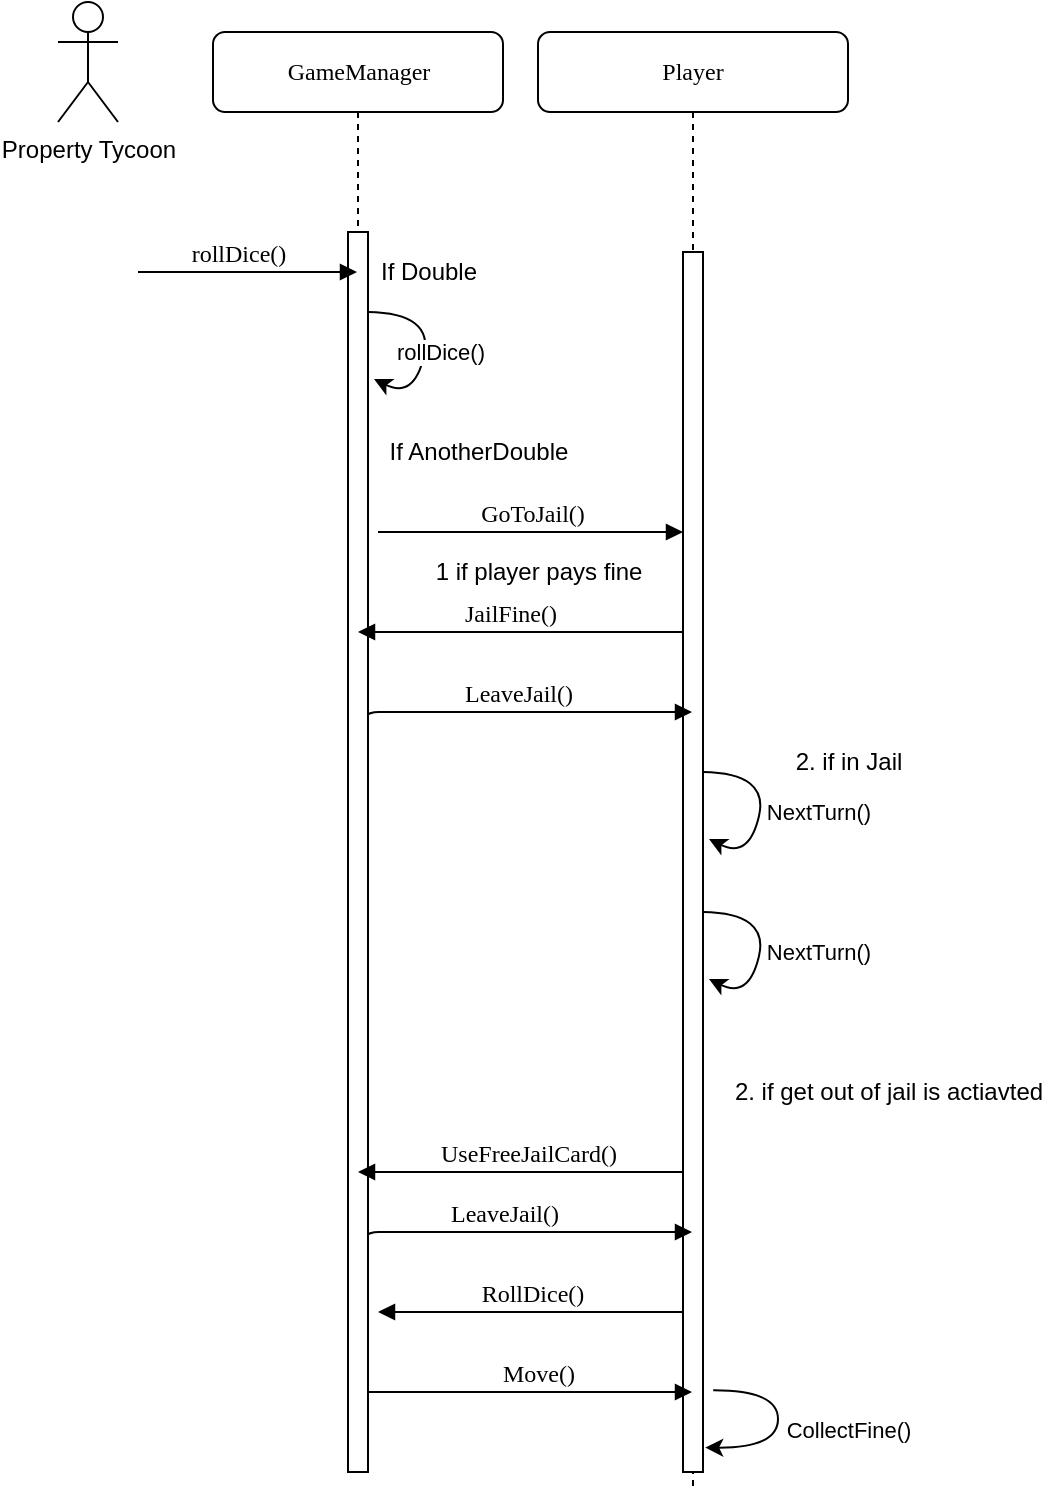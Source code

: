 <mxfile version="17.4.2" type="device"><diagram name="Page-1" id="13e1069c-82ec-6db2-03f1-153e76fe0fe0"><mxGraphModel dx="2138" dy="649" grid="1" gridSize="10" guides="1" tooltips="1" connect="1" arrows="1" fold="1" page="1" pageScale="1" pageWidth="1100" pageHeight="850" background="none" math="0" shadow="0"><root><mxCell id="0"/><mxCell id="1" parent="0"/><mxCell id="7baba1c4bc27f4b0-2" value="Player" style="shape=umlLifeline;perimeter=lifelinePerimeter;whiteSpace=wrap;html=1;container=1;collapsible=0;recursiveResize=0;outlineConnect=0;rounded=1;shadow=0;comic=0;labelBackgroundColor=none;strokeWidth=1;fontFamily=Verdana;fontSize=12;align=center;" parent="1" vertex="1"><mxGeometry x="240" y="80" width="155" height="730" as="geometry"/></mxCell><mxCell id="7baba1c4bc27f4b0-10" value="" style="html=1;points=[];perimeter=orthogonalPerimeter;rounded=0;shadow=0;comic=0;labelBackgroundColor=none;strokeWidth=1;fontFamily=Verdana;fontSize=12;align=center;" parent="7baba1c4bc27f4b0-2" vertex="1"><mxGeometry x="72.5" y="110" width="10" height="610" as="geometry"/></mxCell><mxCell id="QTCOSLWvRewPmFZlnPcb-26" value="1 if player pays fine" style="text;html=1;align=center;verticalAlign=middle;resizable=0;points=[];autosize=1;strokeColor=none;fillColor=none;" parent="7baba1c4bc27f4b0-2" vertex="1"><mxGeometry x="-60" y="260" width="120" height="20" as="geometry"/></mxCell><mxCell id="QTCOSLWvRewPmFZlnPcb-23" value="LeaveJail()" style="html=1;verticalAlign=bottom;endArrow=block;labelBackgroundColor=none;fontFamily=Verdana;fontSize=12;edgeStyle=elbowEdgeStyle;elbow=vertical;" parent="7baba1c4bc27f4b0-2" target="7baba1c4bc27f4b0-2" edge="1"><mxGeometry x="0.157" relative="1" as="geometry"><mxPoint x="-89.5" y="380" as="sourcePoint"/><mxPoint x="45" y="380" as="targetPoint"/><Array as="points"><mxPoint y="340"/><mxPoint x="-44.5" y="380"/><mxPoint x="-44.5" y="340"/><mxPoint x="-74.5" y="310"/></Array><mxPoint as="offset"/></mxGeometry></mxCell><mxCell id="QTCOSLWvRewPmFZlnPcb-37" value="" style="curved=1;endArrow=classic;html=1;rounded=0;exitX=1.2;exitY=0.083;exitDx=0;exitDy=0;exitPerimeter=0;" parent="7baba1c4bc27f4b0-2" edge="1"><mxGeometry width="50" height="50" relative="1" as="geometry"><mxPoint x="82.5" y="370" as="sourcePoint"/><mxPoint x="85.5" y="403.48" as="targetPoint"/><Array as="points"><mxPoint x="115.5" y="370.48"/><mxPoint x="105.5" y="413.48"/></Array></mxGeometry></mxCell><mxCell id="QTCOSLWvRewPmFZlnPcb-38" value="NextTurn()" style="edgeLabel;html=1;align=center;verticalAlign=middle;resizable=0;points=[];" parent="QTCOSLWvRewPmFZlnPcb-37" vertex="1" connectable="0"><mxGeometry x="0.059" y="1" relative="1" as="geometry"><mxPoint x="28" as="offset"/></mxGeometry></mxCell><mxCell id="QTCOSLWvRewPmFZlnPcb-39" value="" style="curved=1;endArrow=classic;html=1;rounded=0;exitX=1.2;exitY=0.083;exitDx=0;exitDy=0;exitPerimeter=0;" parent="7baba1c4bc27f4b0-2" edge="1"><mxGeometry width="50" height="50" relative="1" as="geometry"><mxPoint x="82.5" y="440" as="sourcePoint"/><mxPoint x="85.5" y="473.48" as="targetPoint"/><Array as="points"><mxPoint x="115.5" y="440.48"/><mxPoint x="105.5" y="483.48"/></Array></mxGeometry></mxCell><mxCell id="QTCOSLWvRewPmFZlnPcb-40" value="NextTurn()" style="edgeLabel;html=1;align=center;verticalAlign=middle;resizable=0;points=[];" parent="QTCOSLWvRewPmFZlnPcb-39" vertex="1" connectable="0"><mxGeometry x="0.059" y="1" relative="1" as="geometry"><mxPoint x="28" as="offset"/></mxGeometry></mxCell><mxCell id="QTCOSLWvRewPmFZlnPcb-46" value="LeaveJail()" style="html=1;verticalAlign=bottom;endArrow=block;labelBackgroundColor=none;fontFamily=Verdana;fontSize=12;edgeStyle=elbowEdgeStyle;elbow=vertical;" parent="7baba1c4bc27f4b0-2" target="7baba1c4bc27f4b0-2" edge="1"><mxGeometry x="0.335" relative="1" as="geometry"><mxPoint x="-89.5" y="720" as="sourcePoint"/><mxPoint x="45" y="720" as="targetPoint"/><Array as="points"><mxPoint x="60" y="600"/><mxPoint x="40" y="630"/><mxPoint x="20" y="650"/><mxPoint x="40" y="680"/><mxPoint x="-44.5" y="720"/><mxPoint x="-44.5" y="680"/><mxPoint x="-74.5" y="650"/></Array><mxPoint x="1" as="offset"/></mxGeometry></mxCell><mxCell id="RnKzo4TKmGg_547UPUnB-1" value="RollDice()" style="html=1;verticalAlign=bottom;endArrow=block;labelBackgroundColor=none;fontFamily=Verdana;fontSize=12;edgeStyle=elbowEdgeStyle;elbow=vertical;" parent="7baba1c4bc27f4b0-2" edge="1"><mxGeometry x="0.012" relative="1" as="geometry"><mxPoint x="72.5" y="640" as="sourcePoint"/><mxPoint x="-80" y="640" as="targetPoint"/><Array as="points"><mxPoint x="30" y="640"/><mxPoint y="650"/><mxPoint x="10" y="640"/><mxPoint x="102.75" y="620"/><mxPoint x="102.75" y="580"/><mxPoint x="72.75" y="550"/></Array><mxPoint x="1" as="offset"/></mxGeometry></mxCell><mxCell id="RnKzo4TKmGg_547UPUnB-4" value="" style="curved=1;endArrow=classic;html=1;rounded=0;exitX=1.51;exitY=0.933;exitDx=0;exitDy=0;exitPerimeter=0;entryX=1.11;entryY=0.98;entryDx=0;entryDy=0;entryPerimeter=0;" parent="7baba1c4bc27f4b0-2" source="7baba1c4bc27f4b0-10" target="7baba1c4bc27f4b0-10" edge="1"><mxGeometry width="50" height="50" relative="1" as="geometry"><mxPoint x="92.5" y="450" as="sourcePoint"/><mxPoint x="95.5" y="483.48" as="targetPoint"/><Array as="points"><mxPoint x="120" y="679"/><mxPoint x="120" y="708"/></Array></mxGeometry></mxCell><mxCell id="RnKzo4TKmGg_547UPUnB-5" value="CollectFine()" style="edgeLabel;html=1;align=center;verticalAlign=middle;resizable=0;points=[];" parent="RnKzo4TKmGg_547UPUnB-4" vertex="1" connectable="0"><mxGeometry x="0.059" y="1" relative="1" as="geometry"><mxPoint x="34" as="offset"/></mxGeometry></mxCell><mxCell id="7baba1c4bc27f4b0-8" value="GameManager" style="shape=umlLifeline;perimeter=lifelinePerimeter;whiteSpace=wrap;html=1;container=1;collapsible=0;recursiveResize=0;outlineConnect=0;rounded=1;shadow=0;comic=0;labelBackgroundColor=none;strokeWidth=1;fontFamily=Verdana;fontSize=12;align=center;" parent="1" vertex="1"><mxGeometry x="77.5" y="80" width="145" height="720" as="geometry"/></mxCell><mxCell id="7baba1c4bc27f4b0-9" value="" style="html=1;points=[];perimeter=orthogonalPerimeter;rounded=0;shadow=0;comic=0;labelBackgroundColor=none;strokeWidth=1;fontFamily=Verdana;fontSize=12;align=center;" parent="7baba1c4bc27f4b0-8" vertex="1"><mxGeometry x="67.5" y="100" width="10" height="620" as="geometry"/></mxCell><mxCell id="QTCOSLWvRewPmFZlnPcb-19" value="If AnotherDouble" style="text;html=1;align=center;verticalAlign=middle;resizable=0;points=[];autosize=1;strokeColor=none;fillColor=none;" parent="7baba1c4bc27f4b0-8" vertex="1"><mxGeometry x="77.5" y="200" width="110" height="20" as="geometry"/></mxCell><mxCell id="QTCOSLWvRewPmFZlnPcb-6" value="If Double" style="text;html=1;align=center;verticalAlign=middle;resizable=0;points=[];autosize=1;strokeColor=none;fillColor=none;" parent="7baba1c4bc27f4b0-8" vertex="1"><mxGeometry x="77.5" y="110" width="60" height="20" as="geometry"/></mxCell><mxCell id="QTCOSLWvRewPmFZlnPcb-21" value="" style="curved=1;endArrow=classic;html=1;rounded=0;exitX=1.2;exitY=0.083;exitDx=0;exitDy=0;exitPerimeter=0;" parent="7baba1c4bc27f4b0-8" edge="1"><mxGeometry width="50" height="50" relative="1" as="geometry"><mxPoint x="77.5" y="140" as="sourcePoint"/><mxPoint x="80.5" y="173.48" as="targetPoint"/><Array as="points"><mxPoint x="110.5" y="140.48"/><mxPoint x="100.5" y="183.48"/></Array></mxGeometry></mxCell><mxCell id="QTCOSLWvRewPmFZlnPcb-22" value="rollDice()" style="edgeLabel;html=1;align=center;verticalAlign=middle;resizable=0;points=[];" parent="QTCOSLWvRewPmFZlnPcb-21" vertex="1" connectable="0"><mxGeometry x="0.059" y="1" relative="1" as="geometry"><mxPoint x="6" as="offset"/></mxGeometry></mxCell><mxCell id="7baba1c4bc27f4b0-11" value="rollDice()" style="html=1;verticalAlign=bottom;endArrow=block;labelBackgroundColor=none;fontFamily=Verdana;fontSize=12;edgeStyle=elbowEdgeStyle;elbow=vertical;" parent="1" target="7baba1c4bc27f4b0-8" edge="1"><mxGeometry x="-0.087" relative="1" as="geometry"><mxPoint x="40" y="200" as="sourcePoint"/><mxPoint x="100" y="200" as="targetPoint"/><Array as="points"><mxPoint x="130" y="200"/><mxPoint x="-10" y="190"/></Array><mxPoint as="offset"/></mxGeometry></mxCell><mxCell id="QTCOSLWvRewPmFZlnPcb-2" value="Property Tycoon" style="shape=umlActor;verticalLabelPosition=bottom;verticalAlign=top;html=1;outlineConnect=0;" parent="1" vertex="1"><mxGeometry y="65" width="30" height="60" as="geometry"/></mxCell><mxCell id="QTCOSLWvRewPmFZlnPcb-27" value="JailFine()" style="html=1;verticalAlign=bottom;endArrow=block;labelBackgroundColor=none;fontFamily=Verdana;fontSize=12;edgeStyle=elbowEdgeStyle;elbow=vertical;" parent="1" source="7baba1c4bc27f4b0-10" target="7baba1c4bc27f4b0-8" edge="1"><mxGeometry x="0.063" relative="1" as="geometry"><mxPoint x="290" y="380" as="sourcePoint"/><mxPoint x="432.25" y="360" as="targetPoint"/><Array as="points"><mxPoint x="270" y="380"/><mxPoint x="240" y="390"/><mxPoint x="250" y="380"/><mxPoint x="342.75" y="360"/><mxPoint x="342.75" y="320"/><mxPoint x="312.75" y="290"/></Array><mxPoint as="offset"/></mxGeometry></mxCell><mxCell id="QTCOSLWvRewPmFZlnPcb-30" value="GoToJail()" style="html=1;verticalAlign=bottom;endArrow=block;labelBackgroundColor=none;fontFamily=Verdana;fontSize=12;edgeStyle=elbowEdgeStyle;elbow=vertical;" parent="1" target="7baba1c4bc27f4b0-10" edge="1"><mxGeometry relative="1" as="geometry"><mxPoint x="160" y="330" as="sourcePoint"/><mxPoint x="294.5" y="330" as="targetPoint"/><Array as="points"><mxPoint x="205" y="330"/><mxPoint x="205" y="290"/><mxPoint x="175" y="260"/></Array></mxGeometry></mxCell><mxCell id="QTCOSLWvRewPmFZlnPcb-41" value="UseFreeJailCard()" style="html=1;verticalAlign=bottom;endArrow=block;labelBackgroundColor=none;fontFamily=Verdana;fontSize=12;edgeStyle=elbowEdgeStyle;elbow=vertical;" parent="1" source="7baba1c4bc27f4b0-10" target="7baba1c4bc27f4b0-8" edge="1"><mxGeometry x="-0.04" relative="1" as="geometry"><mxPoint x="290" y="770" as="sourcePoint"/><Array as="points"><mxPoint x="300" y="650"/><mxPoint x="260" y="680"/><mxPoint x="270" y="730"/><mxPoint x="250" y="740"/><mxPoint x="280" y="770"/><mxPoint x="280" y="770"/><mxPoint x="285" y="750"/><mxPoint x="465" y="740"/><mxPoint x="545" y="740"/><mxPoint x="555" y="750"/><mxPoint x="605" y="780"/><mxPoint x="585" y="770"/><mxPoint x="545" y="750"/><mxPoint x="555" y="740"/><mxPoint x="575" y="740"/></Array><mxPoint x="420" y="770" as="targetPoint"/><mxPoint as="offset"/></mxGeometry></mxCell><mxCell id="QTCOSLWvRewPmFZlnPcb-42" value="2. if get out of jail is actiavted" style="text;html=1;align=center;verticalAlign=middle;resizable=0;points=[];autosize=1;strokeColor=none;fillColor=none;" parent="1" vertex="1"><mxGeometry x="330" y="600" width="170" height="20" as="geometry"/></mxCell><mxCell id="QTCOSLWvRewPmFZlnPcb-31" value="2. if in Jail" style="text;html=1;align=center;verticalAlign=middle;resizable=0;points=[];autosize=1;strokeColor=none;fillColor=none;" parent="1" vertex="1"><mxGeometry x="360" y="435" width="70" height="20" as="geometry"/></mxCell><mxCell id="RnKzo4TKmGg_547UPUnB-3" value="Move()" style="html=1;verticalAlign=bottom;endArrow=block;labelBackgroundColor=none;fontFamily=Verdana;fontSize=12;edgeStyle=elbowEdgeStyle;elbow=vertical;" parent="1" source="7baba1c4bc27f4b0-9" target="7baba1c4bc27f4b0-2" edge="1"><mxGeometry x="0.049" relative="1" as="geometry"><mxPoint x="230" y="780" as="sourcePoint"/><mxPoint x="98.25" y="620" as="targetPoint"/><Array as="points"><mxPoint x="220" y="760"/><mxPoint x="210" y="780"/><mxPoint x="81.25" y="620"/><mxPoint x="61.25" y="650"/><mxPoint x="41.25" y="670"/><mxPoint x="61.25" y="700"/><mxPoint x="-23.25" y="740"/><mxPoint x="-23.25" y="700"/><mxPoint x="-53.25" y="670"/></Array><mxPoint as="offset"/></mxGeometry></mxCell></root></mxGraphModel></diagram></mxfile>